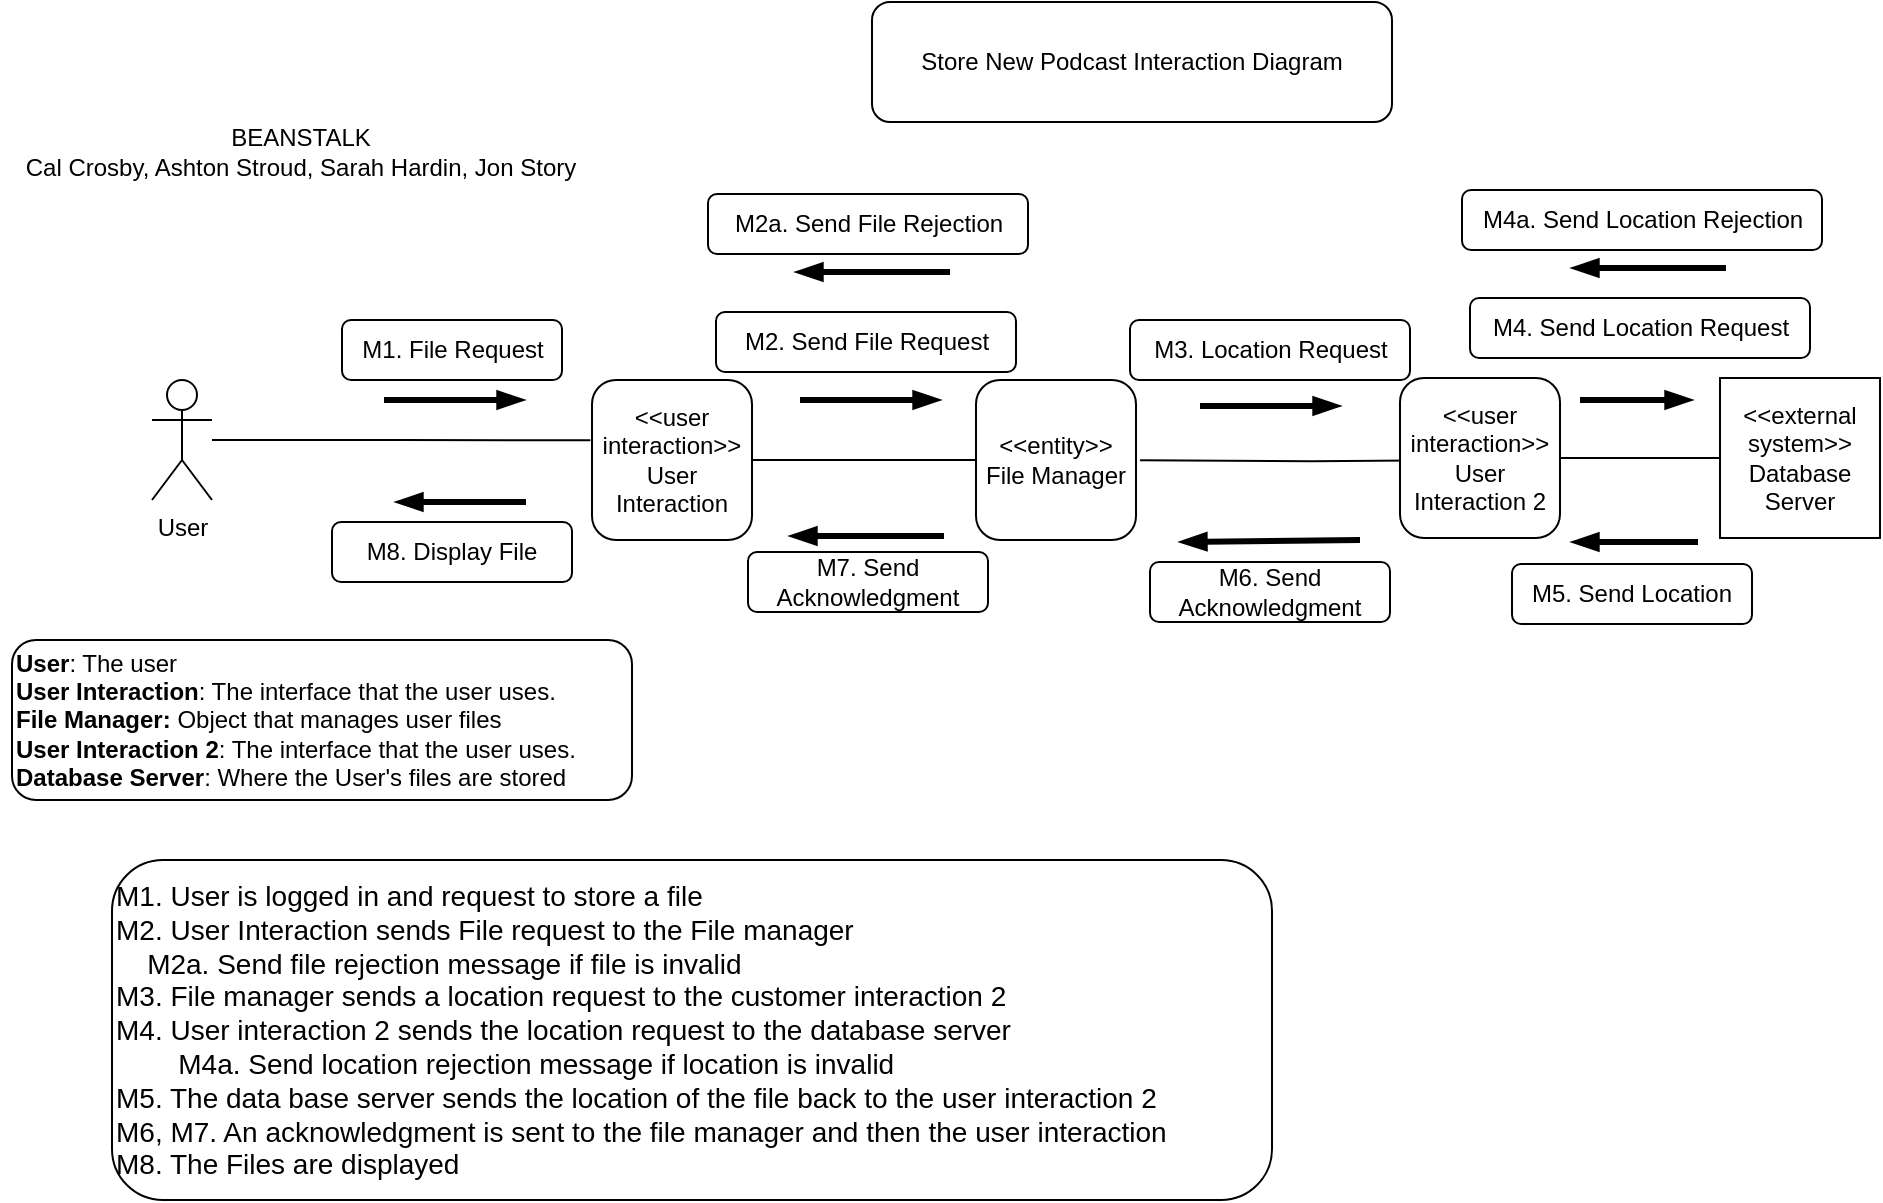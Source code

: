<mxfile version="21.8.2" type="device">
  <diagram name="Page-1" id="J0iEwaFg-9LSp8t2LMrL">
    <mxGraphModel dx="1372" dy="2129" grid="1" gridSize="10" guides="1" tooltips="1" connect="1" arrows="1" fold="1" page="1" pageScale="1" pageWidth="850" pageHeight="1100" math="0" shadow="0">
      <root>
        <mxCell id="0" />
        <mxCell id="1" parent="0" />
        <mxCell id="J92_ZmVQXBoli9YoHsA_-1" value="User" style="shape=umlActor;verticalLabelPosition=bottom;verticalAlign=top;html=1;outlineConnect=0;" vertex="1" parent="1">
          <mxGeometry x="100" y="140" width="30" height="60" as="geometry" />
        </mxCell>
        <mxCell id="J92_ZmVQXBoli9YoHsA_-2" value="&lt;b&gt;User&lt;/b&gt;: The user&lt;br&gt;&lt;b&gt;User Interaction&lt;/b&gt;: The interface that the user uses.&lt;br&gt;&lt;b style=&quot;border-color: var(--border-color);&quot;&gt;File Manager: &lt;/b&gt;&lt;span style=&quot;border-color: var(--border-color);&quot;&gt;Object that manages user files&lt;br&gt;&lt;b&gt;User Interaction 2&lt;/b&gt;&lt;/span&gt;: The interface that the user uses.&lt;br&gt;&lt;b&gt;Database Server&lt;/b&gt;: Where the User&#39;s files are stored" style="rounded=1;whiteSpace=wrap;html=1;align=left;" vertex="1" parent="1">
          <mxGeometry x="30" y="270" width="310" height="80" as="geometry" />
        </mxCell>
        <mxCell id="J92_ZmVQXBoli9YoHsA_-3" style="edgeStyle=orthogonalEdgeStyle;rounded=0;orthogonalLoop=1;jettySize=auto;html=1;endArrow=none;endFill=0;" edge="1" parent="1">
          <mxGeometry relative="1" as="geometry">
            <mxPoint x="764" y="180" as="targetPoint" />
            <mxPoint x="594" y="180.077" as="sourcePoint" />
          </mxGeometry>
        </mxCell>
        <mxCell id="J92_ZmVQXBoli9YoHsA_-4" value="&amp;lt;&amp;lt;user interaction&amp;gt;&amp;gt;&lt;br&gt;User Interaction" style="whiteSpace=wrap;html=1;aspect=fixed;rounded=1;" vertex="1" parent="1">
          <mxGeometry x="320" y="140" width="80" height="80" as="geometry" />
        </mxCell>
        <mxCell id="J92_ZmVQXBoli9YoHsA_-5" style="edgeStyle=orthogonalEdgeStyle;rounded=0;orthogonalLoop=1;jettySize=auto;html=1;entryX=-0.01;entryY=0.377;entryDx=0;entryDy=0;entryPerimeter=0;startArrow=none;startFill=0;endArrow=none;endFill=0;" edge="1" parent="1" source="J92_ZmVQXBoli9YoHsA_-1" target="J92_ZmVQXBoli9YoHsA_-4">
          <mxGeometry relative="1" as="geometry" />
        </mxCell>
        <mxCell id="J92_ZmVQXBoli9YoHsA_-6" value="M1. File Request" style="text;html=1;align=center;verticalAlign=middle;resizable=0;points=[];autosize=1;strokeColor=default;fillColor=none;rounded=1;" vertex="1" parent="1">
          <mxGeometry x="195" y="110" width="110" height="30" as="geometry" />
        </mxCell>
        <mxCell id="J92_ZmVQXBoli9YoHsA_-7" value="Store New Podcast Interaction Diagram" style="rounded=1;whiteSpace=wrap;html=1;" vertex="1" parent="1">
          <mxGeometry x="460" y="-49" width="260" height="60" as="geometry" />
        </mxCell>
        <mxCell id="J92_ZmVQXBoli9YoHsA_-8" value="M3. Location Request" style="text;html=1;align=center;verticalAlign=middle;resizable=0;points=[];autosize=1;strokeColor=default;fillColor=none;rounded=1;" vertex="1" parent="1">
          <mxGeometry x="589" y="110" width="140" height="30" as="geometry" />
        </mxCell>
        <mxCell id="J92_ZmVQXBoli9YoHsA_-10" value="&amp;lt;&amp;lt;user interaction&amp;gt;&amp;gt;&lt;br style=&quot;border-color: var(--border-color);&quot;&gt;User Interaction 2" style="whiteSpace=wrap;html=1;aspect=fixed;rounded=1;" vertex="1" parent="1">
          <mxGeometry x="724" y="139" width="80" height="80" as="geometry" />
        </mxCell>
        <mxCell id="J92_ZmVQXBoli9YoHsA_-11" value="&amp;lt;&amp;lt;external system&amp;gt;&amp;gt;&lt;br&gt;Database Server" style="whiteSpace=wrap;html=1;aspect=fixed;" vertex="1" parent="1">
          <mxGeometry x="884" y="139" width="80" height="80" as="geometry" />
        </mxCell>
        <mxCell id="J92_ZmVQXBoli9YoHsA_-12" value="" style="endArrow=blockThin;html=1;rounded=0;strokeWidth=3;endFill=1;" edge="1" parent="1">
          <mxGeometry width="50" height="50" relative="1" as="geometry">
            <mxPoint x="624" y="153" as="sourcePoint" />
            <mxPoint x="694" y="153" as="targetPoint" />
            <Array as="points">
              <mxPoint x="664" y="153" />
            </Array>
          </mxGeometry>
        </mxCell>
        <mxCell id="J92_ZmVQXBoli9YoHsA_-13" value="" style="endArrow=blockThin;html=1;rounded=0;strokeWidth=3;endFill=1;" edge="1" parent="1">
          <mxGeometry width="50" height="50" relative="1" as="geometry">
            <mxPoint x="216" y="150" as="sourcePoint" />
            <mxPoint x="286" y="150" as="targetPoint" />
            <Array as="points">
              <mxPoint x="256" y="150" />
            </Array>
          </mxGeometry>
        </mxCell>
        <mxCell id="J92_ZmVQXBoli9YoHsA_-18" value="M6. Send Acknowledgment" style="rounded=1;whiteSpace=wrap;html=1;" vertex="1" parent="1">
          <mxGeometry x="599" y="231" width="120" height="30" as="geometry" />
        </mxCell>
        <mxCell id="J92_ZmVQXBoli9YoHsA_-19" value="" style="endArrow=blockThin;html=1;rounded=0;strokeWidth=3;endFill=1;entryX=0.25;entryY=1;entryDx=0;entryDy=0;" edge="1" parent="1">
          <mxGeometry width="50" height="50" relative="1" as="geometry">
            <mxPoint x="704" y="220" as="sourcePoint" />
            <mxPoint x="614" y="221" as="targetPoint" />
            <Array as="points" />
          </mxGeometry>
        </mxCell>
        <mxCell id="J92_ZmVQXBoli9YoHsA_-20" value="M8. Display File" style="rounded=1;whiteSpace=wrap;html=1;" vertex="1" parent="1">
          <mxGeometry x="190" y="211" width="120" height="30" as="geometry" />
        </mxCell>
        <mxCell id="J92_ZmVQXBoli9YoHsA_-21" value="" style="endArrow=blockThin;html=1;rounded=0;strokeWidth=3;endFill=1;entryX=0.25;entryY=1;entryDx=0;entryDy=0;" edge="1" parent="1">
          <mxGeometry width="50" height="50" relative="1" as="geometry">
            <mxPoint x="287" y="201" as="sourcePoint" />
            <mxPoint x="222" y="201" as="targetPoint" />
            <Array as="points" />
          </mxGeometry>
        </mxCell>
        <mxCell id="J92_ZmVQXBoli9YoHsA_-22" value="&lt;font style=&quot;font-size: 14px;&quot;&gt;M1. User is logged in and request to store a file&lt;br&gt;M2. User Interaction sends File request to the File manager&lt;br&gt;&lt;span style=&quot;&quot;&gt;&lt;span style=&quot;white-space: pre;&quot;&gt;&amp;nbsp;&amp;nbsp;&amp;nbsp;&amp;nbsp;&lt;/span&gt;&lt;/span&gt;M2a. Send file rejection message if file is invalid&lt;br&gt;M3. File manager sends a location request to the customer interaction 2&lt;br&gt;M4. User interaction 2 sends the location request to the database server&lt;br&gt;&lt;span style=&quot;white-space: pre;&quot;&gt;&#x9;&lt;/span&gt;M4a. Send location rejection message if location is invalid&lt;br style=&quot;border-color: var(--border-color);&quot;&gt;M5. The data base server sends the location of the file back to the user interaction 2&lt;br&gt;M6, M7. An acknowledgment is sent to the file manager and then the user interaction&lt;br&gt;M8. The Files are displayed&lt;br&gt;&lt;/font&gt;" style="rounded=1;whiteSpace=wrap;html=1;align=left;" vertex="1" parent="1">
          <mxGeometry x="80" y="380" width="580" height="170" as="geometry" />
        </mxCell>
        <mxCell id="J92_ZmVQXBoli9YoHsA_-25" value="&amp;lt;&amp;lt;entity&amp;gt;&amp;gt;&lt;br&gt;File Manager" style="whiteSpace=wrap;html=1;aspect=fixed;rounded=1;" vertex="1" parent="1">
          <mxGeometry x="512" y="140" width="80" height="80" as="geometry" />
        </mxCell>
        <mxCell id="J92_ZmVQXBoli9YoHsA_-26" value="" style="endArrow=none;html=1;rounded=0;exitX=1;exitY=0.5;exitDx=0;exitDy=0;entryX=0;entryY=0.5;entryDx=0;entryDy=0;" edge="1" parent="1" source="J92_ZmVQXBoli9YoHsA_-4" target="J92_ZmVQXBoli9YoHsA_-25">
          <mxGeometry width="50" height="50" relative="1" as="geometry">
            <mxPoint x="510" y="350" as="sourcePoint" />
            <mxPoint x="560" y="300" as="targetPoint" />
          </mxGeometry>
        </mxCell>
        <mxCell id="J92_ZmVQXBoli9YoHsA_-27" value="" style="endArrow=blockThin;html=1;rounded=0;strokeWidth=3;endFill=1;" edge="1" parent="1">
          <mxGeometry width="50" height="50" relative="1" as="geometry">
            <mxPoint x="496" y="218" as="sourcePoint" />
            <mxPoint x="419" y="218" as="targetPoint" />
            <Array as="points" />
          </mxGeometry>
        </mxCell>
        <mxCell id="J92_ZmVQXBoli9YoHsA_-28" value="" style="endArrow=blockThin;html=1;rounded=0;strokeWidth=3;endFill=1;" edge="1" parent="1">
          <mxGeometry width="50" height="50" relative="1" as="geometry">
            <mxPoint x="424" y="150" as="sourcePoint" />
            <mxPoint x="494" y="150" as="targetPoint" />
            <Array as="points">
              <mxPoint x="464" y="150" />
            </Array>
          </mxGeometry>
        </mxCell>
        <mxCell id="J92_ZmVQXBoli9YoHsA_-29" value="M2. Send File Request" style="text;html=1;align=center;verticalAlign=middle;resizable=0;points=[];autosize=1;strokeColor=default;fillColor=none;rounded=1;" vertex="1" parent="1">
          <mxGeometry x="382" y="106" width="150" height="30" as="geometry" />
        </mxCell>
        <mxCell id="J92_ZmVQXBoli9YoHsA_-30" style="edgeStyle=orthogonalEdgeStyle;rounded=0;orthogonalLoop=1;jettySize=auto;html=1;endArrow=none;endFill=0;exitX=1;exitY=0.5;exitDx=0;exitDy=0;entryX=0;entryY=0.5;entryDx=0;entryDy=0;" edge="1" parent="1" source="J92_ZmVQXBoli9YoHsA_-10" target="J92_ZmVQXBoli9YoHsA_-11">
          <mxGeometry relative="1" as="geometry">
            <mxPoint x="884" y="181" as="targetPoint" />
            <mxPoint x="752" y="181.077" as="sourcePoint" />
          </mxGeometry>
        </mxCell>
        <mxCell id="J92_ZmVQXBoli9YoHsA_-31" value="M4. Send Location Request" style="text;html=1;align=center;verticalAlign=middle;resizable=0;points=[];autosize=1;strokeColor=default;fillColor=none;rounded=1;" vertex="1" parent="1">
          <mxGeometry x="759" y="99" width="170" height="30" as="geometry" />
        </mxCell>
        <mxCell id="J92_ZmVQXBoli9YoHsA_-33" value="" style="endArrow=blockThin;html=1;rounded=0;strokeWidth=3;endFill=1;" edge="1" parent="1">
          <mxGeometry width="50" height="50" relative="1" as="geometry">
            <mxPoint x="814" y="150" as="sourcePoint" />
            <mxPoint x="870" y="150" as="targetPoint" />
            <Array as="points">
              <mxPoint x="854" y="150" />
            </Array>
          </mxGeometry>
        </mxCell>
        <mxCell id="J92_ZmVQXBoli9YoHsA_-34" value="M5. Send Location" style="rounded=1;whiteSpace=wrap;html=1;" vertex="1" parent="1">
          <mxGeometry x="780" y="232" width="120" height="30" as="geometry" />
        </mxCell>
        <mxCell id="J92_ZmVQXBoli9YoHsA_-35" value="" style="endArrow=blockThin;html=1;rounded=0;strokeWidth=3;endFill=1;" edge="1" parent="1">
          <mxGeometry width="50" height="50" relative="1" as="geometry">
            <mxPoint x="873" y="221" as="sourcePoint" />
            <mxPoint x="810" y="221" as="targetPoint" />
            <Array as="points" />
          </mxGeometry>
        </mxCell>
        <mxCell id="J92_ZmVQXBoli9YoHsA_-37" value="M7. Send Acknowledgment" style="rounded=1;whiteSpace=wrap;html=1;" vertex="1" parent="1">
          <mxGeometry x="398" y="226" width="120" height="30" as="geometry" />
        </mxCell>
        <mxCell id="J92_ZmVQXBoli9YoHsA_-38" value="" style="endArrow=blockThin;html=1;rounded=0;strokeWidth=3;endFill=1;" edge="1" parent="1">
          <mxGeometry width="50" height="50" relative="1" as="geometry">
            <mxPoint x="499" y="86" as="sourcePoint" />
            <mxPoint x="422" y="86" as="targetPoint" />
            <Array as="points" />
          </mxGeometry>
        </mxCell>
        <mxCell id="J92_ZmVQXBoli9YoHsA_-40" value="M2a. Send File Rejection" style="text;html=1;align=center;verticalAlign=middle;resizable=0;points=[];autosize=1;strokeColor=default;fillColor=none;rounded=1;" vertex="1" parent="1">
          <mxGeometry x="378" y="47" width="160" height="30" as="geometry" />
        </mxCell>
        <mxCell id="J92_ZmVQXBoli9YoHsA_-42" value="" style="endArrow=blockThin;html=1;rounded=0;strokeWidth=3;endFill=1;" edge="1" parent="1">
          <mxGeometry width="50" height="50" relative="1" as="geometry">
            <mxPoint x="887" y="84" as="sourcePoint" />
            <mxPoint x="810" y="84" as="targetPoint" />
            <Array as="points" />
          </mxGeometry>
        </mxCell>
        <mxCell id="J92_ZmVQXBoli9YoHsA_-43" value="M4a. Send Location Rejection" style="text;html=1;align=center;verticalAlign=middle;resizable=0;points=[];autosize=1;strokeColor=default;fillColor=none;rounded=1;" vertex="1" parent="1">
          <mxGeometry x="755" y="45" width="180" height="30" as="geometry" />
        </mxCell>
        <mxCell id="J92_ZmVQXBoli9YoHsA_-46" value="BEANSTALK&lt;br&gt;Cal Crosby, Ashton Stroud, Sarah Hardin, Jon Story" style="text;html=1;align=center;verticalAlign=middle;resizable=0;points=[];autosize=1;strokeColor=none;fillColor=none;" vertex="1" parent="1">
          <mxGeometry x="24" y="6" width="300" height="40" as="geometry" />
        </mxCell>
      </root>
    </mxGraphModel>
  </diagram>
</mxfile>
